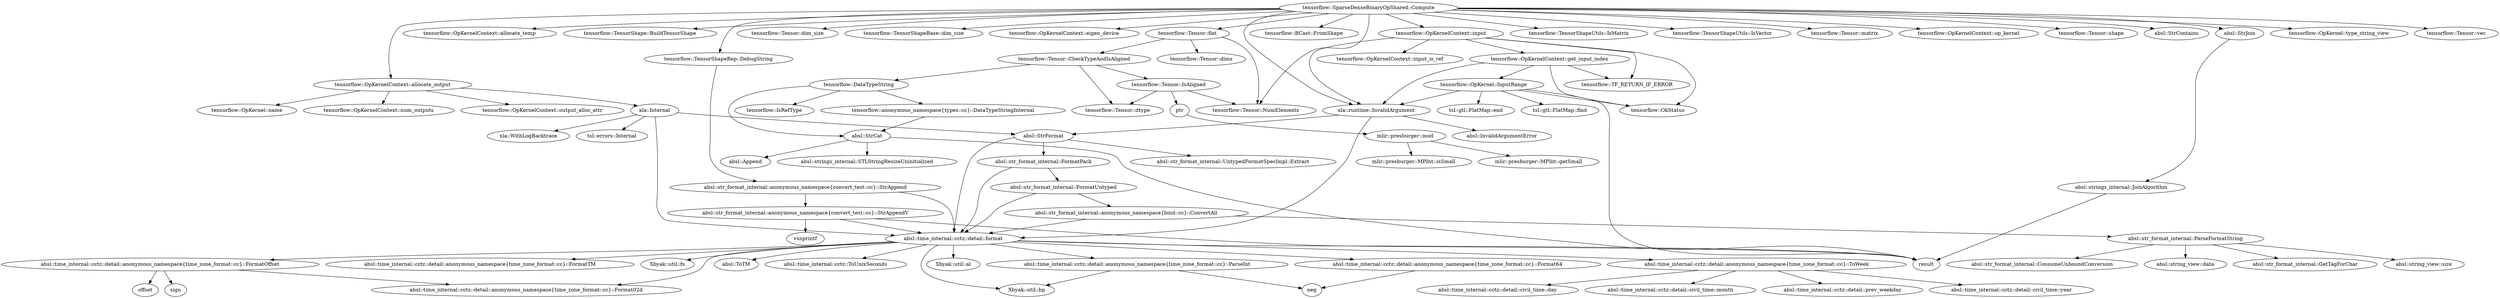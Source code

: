 strict digraph  {
"tensorflow::SparseDenseBinaryOpShared::Compute";
"tensorflow::OpKernelContext::allocate_output";
"xla::Internal";
"absl::time_internal::cctz::detail::format";
"Xbyak::util::al";
"Xbyak::util::bp";
"absl::time_internal::cctz::detail::anonymous_namespace\{time_zone_format::cc\}::Format02d";
"absl::time_internal::cctz::detail::anonymous_namespace\{time_zone_format::cc\}::Format64";
"neg";
"absl::time_internal::cctz::detail::anonymous_namespace\{time_zone_format::cc\}::FormatOffset";
"offset";
"sign";
"absl::time_internal::cctz::detail::anonymous_namespace\{time_zone_format::cc\}::FormatTM";
"Xbyak::util::fs";
"absl::time_internal::cctz::detail::anonymous_namespace\{time_zone_format::cc\}::ParseInt";
"result";
"absl::ToTM";
"absl::time_internal::cctz::ToUnixSeconds";
"absl::time_internal::cctz::detail::anonymous_namespace\{time_zone_format::cc\}::ToWeek";
"absl::time_internal::cctz::detail::civil_time::day";
"absl::time_internal::cctz::detail::civil_time::month";
"absl::time_internal::cctz::detail::prev_weekday";
"absl::time_internal::cctz::detail::civil_time::year";
"tsl::errors::Internal";
"absl::StrFormat";
"absl::str_format_internal::UntypedFormatSpecImpl::Extract";
"absl::str_format_internal::FormatPack";
"absl::str_format_internal::FormatUntyped";
"absl::str_format_internal::anonymous_namespace\{bind::cc\}::ConvertAll";
"absl::str_format_internal::ParseFormatString";
"absl::str_format_internal::ConsumeUnboundConversion";
"absl::string_view::data";
"absl::str_format_internal::GetTagForChar";
"absl::string_view::size";
"xla::WithLogBacktrace";
"tensorflow::OpKernel::name";
"tensorflow::OpKernelContext::num_outputs";
"tensorflow::OpKernelContext::output_alloc_attr";
"tensorflow::OpKernelContext::allocate_temp";
"tensorflow::TensorShape::BuildTensorShape";
"tensorflow::TensorShapeRep::DebugString";
"absl::str_format_internal::anonymous_namespace\{convert_test::cc\}::StrAppend";
"absl::str_format_internal::anonymous_namespace\{convert_test::cc\}::StrAppendV";
"vsnprintf";
"tensorflow::Tensor::dim_size";
"tensorflow::TensorShapeBase::dim_size";
"tensorflow::OpKernelContext::eigen_device";
"tensorflow::Tensor::flat";
"tensorflow::Tensor::CheckTypeAndIsAligned";
"tensorflow::DataTypeString";
"tensorflow::anonymous_namespace\{types::cc\}::DataTypeStringInternal";
"absl::StrCat";
"absl::Append";
"absl::strings_internal::STLStringResizeUninitialized";
"tensorflow::IsRefType";
"tensorflow::Tensor::dtype";
"tensorflow::Tensor::IsAligned";
"tensorflow::Tensor::NumElements";
"ptr";
"mlir::presburger::mod";
"mlir::presburger::MPInt::getSmall";
"mlir::presburger::MPInt::isSmall";
"tensorflow::Tensor::dims";
"tensorflow::BCast::FromShape";
"tensorflow::OpKernelContext::input";
"tensorflow::OpKernelContext::get_input_index";
"tensorflow::OpKernel::InputRange";
"tsl::gtl::FlatMap::end";
"tsl::gtl::FlatMap::find";
"xla::runtime::InvalidArgument";
"absl::InvalidArgumentError";
"tensorflow::OkStatus";
"tensorflow::TF_RETURN_IF_ERROR";
"tensorflow::OpKernelContext::input_is_ref";
"tensorflow::TensorShapeUtils::IsMatrix";
"tensorflow::TensorShapeUtils::IsVector";
"tensorflow::Tensor::matrix";
"tensorflow::OpKernelContext::op_kernel";
"tensorflow::Tensor::shape";
"absl::StrContains";
"absl::StrJoin";
"absl::strings_internal::JoinAlgorithm";
"tensorflow::OpKernel::type_string_view";
"tensorflow::Tensor::vec";
"tensorflow::SparseDenseBinaryOpShared::Compute" -> "tensorflow::OpKernelContext::allocate_output";
"tensorflow::SparseDenseBinaryOpShared::Compute" -> "tensorflow::OpKernelContext::allocate_temp";
"tensorflow::SparseDenseBinaryOpShared::Compute" -> "tensorflow::TensorShape::BuildTensorShape";
"tensorflow::SparseDenseBinaryOpShared::Compute" -> "tensorflow::TensorShapeRep::DebugString";
"tensorflow::SparseDenseBinaryOpShared::Compute" -> "tensorflow::Tensor::dim_size";
"tensorflow::SparseDenseBinaryOpShared::Compute" -> "tensorflow::TensorShapeBase::dim_size";
"tensorflow::SparseDenseBinaryOpShared::Compute" -> "tensorflow::OpKernelContext::eigen_device";
"tensorflow::SparseDenseBinaryOpShared::Compute" -> "tensorflow::Tensor::flat";
"tensorflow::SparseDenseBinaryOpShared::Compute" -> "tensorflow::BCast::FromShape";
"tensorflow::SparseDenseBinaryOpShared::Compute" -> "tensorflow::OpKernelContext::input";
"tensorflow::SparseDenseBinaryOpShared::Compute" -> "xla::runtime::InvalidArgument";
"tensorflow::SparseDenseBinaryOpShared::Compute" -> "tensorflow::TensorShapeUtils::IsMatrix";
"tensorflow::SparseDenseBinaryOpShared::Compute" -> "tensorflow::TensorShapeUtils::IsVector";
"tensorflow::SparseDenseBinaryOpShared::Compute" -> "tensorflow::Tensor::matrix";
"tensorflow::SparseDenseBinaryOpShared::Compute" -> "tensorflow::Tensor::NumElements";
"tensorflow::SparseDenseBinaryOpShared::Compute" -> "tensorflow::OpKernelContext::op_kernel";
"tensorflow::SparseDenseBinaryOpShared::Compute" -> "tensorflow::Tensor::shape";
"tensorflow::SparseDenseBinaryOpShared::Compute" -> "absl::StrContains";
"tensorflow::SparseDenseBinaryOpShared::Compute" -> "absl::StrJoin";
"tensorflow::SparseDenseBinaryOpShared::Compute" -> "tensorflow::OpKernel::type_string_view";
"tensorflow::SparseDenseBinaryOpShared::Compute" -> "tensorflow::Tensor::vec";
"tensorflow::OpKernelContext::allocate_output" -> "xla::Internal";
"tensorflow::OpKernelContext::allocate_output" -> "tensorflow::OpKernel::name";
"tensorflow::OpKernelContext::allocate_output" -> "tensorflow::OpKernelContext::num_outputs";
"tensorflow::OpKernelContext::allocate_output" -> "tensorflow::OpKernelContext::output_alloc_attr";
"xla::Internal" -> "absl::time_internal::cctz::detail::format";
"xla::Internal" -> "tsl::errors::Internal";
"xla::Internal" -> "absl::StrFormat";
"xla::Internal" -> "xla::WithLogBacktrace";
"absl::time_internal::cctz::detail::format" -> "Xbyak::util::al";
"absl::time_internal::cctz::detail::format" -> "Xbyak::util::bp";
"absl::time_internal::cctz::detail::format" -> "absl::time_internal::cctz::detail::anonymous_namespace\{time_zone_format::cc\}::Format02d";
"absl::time_internal::cctz::detail::format" -> "absl::time_internal::cctz::detail::anonymous_namespace\{time_zone_format::cc\}::Format64";
"absl::time_internal::cctz::detail::format" -> "absl::time_internal::cctz::detail::anonymous_namespace\{time_zone_format::cc\}::FormatOffset";
"absl::time_internal::cctz::detail::format" -> "absl::time_internal::cctz::detail::anonymous_namespace\{time_zone_format::cc\}::FormatTM";
"absl::time_internal::cctz::detail::format" -> "Xbyak::util::fs";
"absl::time_internal::cctz::detail::format" -> "absl::time_internal::cctz::detail::anonymous_namespace\{time_zone_format::cc\}::ParseInt";
"absl::time_internal::cctz::detail::format" -> "result";
"absl::time_internal::cctz::detail::format" -> "absl::ToTM";
"absl::time_internal::cctz::detail::format" -> "absl::time_internal::cctz::ToUnixSeconds";
"absl::time_internal::cctz::detail::format" -> "absl::time_internal::cctz::detail::anonymous_namespace\{time_zone_format::cc\}::ToWeek";
"absl::time_internal::cctz::detail::anonymous_namespace\{time_zone_format::cc\}::Format64" -> "neg";
"absl::time_internal::cctz::detail::anonymous_namespace\{time_zone_format::cc\}::FormatOffset" -> "absl::time_internal::cctz::detail::anonymous_namespace\{time_zone_format::cc\}::Format02d";
"absl::time_internal::cctz::detail::anonymous_namespace\{time_zone_format::cc\}::FormatOffset" -> "offset";
"absl::time_internal::cctz::detail::anonymous_namespace\{time_zone_format::cc\}::FormatOffset" -> "sign";
"absl::time_internal::cctz::detail::anonymous_namespace\{time_zone_format::cc\}::ParseInt" -> "Xbyak::util::bp";
"absl::time_internal::cctz::detail::anonymous_namespace\{time_zone_format::cc\}::ParseInt" -> "neg";
"absl::time_internal::cctz::detail::anonymous_namespace\{time_zone_format::cc\}::ToWeek" -> "absl::time_internal::cctz::detail::civil_time::day";
"absl::time_internal::cctz::detail::anonymous_namespace\{time_zone_format::cc\}::ToWeek" -> "absl::time_internal::cctz::detail::civil_time::month";
"absl::time_internal::cctz::detail::anonymous_namespace\{time_zone_format::cc\}::ToWeek" -> "absl::time_internal::cctz::detail::prev_weekday";
"absl::time_internal::cctz::detail::anonymous_namespace\{time_zone_format::cc\}::ToWeek" -> "absl::time_internal::cctz::detail::civil_time::year";
"absl::StrFormat" -> "absl::str_format_internal::UntypedFormatSpecImpl::Extract";
"absl::StrFormat" -> "absl::time_internal::cctz::detail::format";
"absl::StrFormat" -> "absl::str_format_internal::FormatPack";
"absl::str_format_internal::FormatPack" -> "absl::time_internal::cctz::detail::format";
"absl::str_format_internal::FormatPack" -> "absl::str_format_internal::FormatUntyped";
"absl::str_format_internal::FormatUntyped" -> "absl::str_format_internal::anonymous_namespace\{bind::cc\}::ConvertAll";
"absl::str_format_internal::FormatUntyped" -> "absl::time_internal::cctz::detail::format";
"absl::str_format_internal::anonymous_namespace\{bind::cc\}::ConvertAll" -> "absl::time_internal::cctz::detail::format";
"absl::str_format_internal::anonymous_namespace\{bind::cc\}::ConvertAll" -> "absl::str_format_internal::ParseFormatString";
"absl::str_format_internal::ParseFormatString" -> "absl::str_format_internal::ConsumeUnboundConversion";
"absl::str_format_internal::ParseFormatString" -> "absl::string_view::data";
"absl::str_format_internal::ParseFormatString" -> "absl::str_format_internal::GetTagForChar";
"absl::str_format_internal::ParseFormatString" -> "absl::string_view::size";
"tensorflow::TensorShapeRep::DebugString" -> "absl::str_format_internal::anonymous_namespace\{convert_test::cc\}::StrAppend";
"absl::str_format_internal::anonymous_namespace\{convert_test::cc\}::StrAppend" -> "absl::time_internal::cctz::detail::format";
"absl::str_format_internal::anonymous_namespace\{convert_test::cc\}::StrAppend" -> "absl::str_format_internal::anonymous_namespace\{convert_test::cc\}::StrAppendV";
"absl::str_format_internal::anonymous_namespace\{convert_test::cc\}::StrAppendV" -> "absl::time_internal::cctz::detail::format";
"absl::str_format_internal::anonymous_namespace\{convert_test::cc\}::StrAppendV" -> "result";
"absl::str_format_internal::anonymous_namespace\{convert_test::cc\}::StrAppendV" -> "vsnprintf";
"tensorflow::Tensor::flat" -> "tensorflow::Tensor::CheckTypeAndIsAligned";
"tensorflow::Tensor::flat" -> "tensorflow::Tensor::dims";
"tensorflow::Tensor::flat" -> "tensorflow::Tensor::NumElements";
"tensorflow::Tensor::CheckTypeAndIsAligned" -> "tensorflow::DataTypeString";
"tensorflow::Tensor::CheckTypeAndIsAligned" -> "tensorflow::Tensor::dtype";
"tensorflow::Tensor::CheckTypeAndIsAligned" -> "tensorflow::Tensor::IsAligned";
"tensorflow::DataTypeString" -> "tensorflow::anonymous_namespace\{types::cc\}::DataTypeStringInternal";
"tensorflow::DataTypeString" -> "tensorflow::IsRefType";
"tensorflow::DataTypeString" -> "absl::StrCat";
"tensorflow::anonymous_namespace\{types::cc\}::DataTypeStringInternal" -> "absl::StrCat";
"absl::StrCat" -> "absl::Append";
"absl::StrCat" -> "result";
"absl::StrCat" -> "absl::strings_internal::STLStringResizeUninitialized";
"tensorflow::Tensor::IsAligned" -> "tensorflow::Tensor::dtype";
"tensorflow::Tensor::IsAligned" -> "tensorflow::Tensor::NumElements";
"tensorflow::Tensor::IsAligned" -> "ptr";
"ptr" -> "mlir::presburger::mod";
"mlir::presburger::mod" -> "mlir::presburger::MPInt::getSmall";
"mlir::presburger::mod" -> "mlir::presburger::MPInt::isSmall";
"tensorflow::OpKernelContext::input" -> "tensorflow::OpKernelContext::get_input_index";
"tensorflow::OpKernelContext::input" -> "tensorflow::OpKernelContext::input_is_ref";
"tensorflow::OpKernelContext::input" -> "xla::runtime::InvalidArgument";
"tensorflow::OpKernelContext::input" -> "tensorflow::OkStatus";
"tensorflow::OpKernelContext::input" -> "tensorflow::TF_RETURN_IF_ERROR";
"tensorflow::OpKernelContext::get_input_index" -> "tensorflow::OpKernel::InputRange";
"tensorflow::OpKernelContext::get_input_index" -> "xla::runtime::InvalidArgument";
"tensorflow::OpKernelContext::get_input_index" -> "tensorflow::OkStatus";
"tensorflow::OpKernelContext::get_input_index" -> "tensorflow::TF_RETURN_IF_ERROR";
"tensorflow::OpKernel::InputRange" -> "tsl::gtl::FlatMap::end";
"tensorflow::OpKernel::InputRange" -> "tsl::gtl::FlatMap::find";
"tensorflow::OpKernel::InputRange" -> "xla::runtime::InvalidArgument";
"tensorflow::OpKernel::InputRange" -> "tensorflow::OkStatus";
"tensorflow::OpKernel::InputRange" -> "result";
"xla::runtime::InvalidArgument" -> "absl::time_internal::cctz::detail::format";
"xla::runtime::InvalidArgument" -> "absl::InvalidArgumentError";
"xla::runtime::InvalidArgument" -> "absl::StrFormat";
"absl::StrJoin" -> "absl::strings_internal::JoinAlgorithm";
"absl::strings_internal::JoinAlgorithm" -> "result";
}
